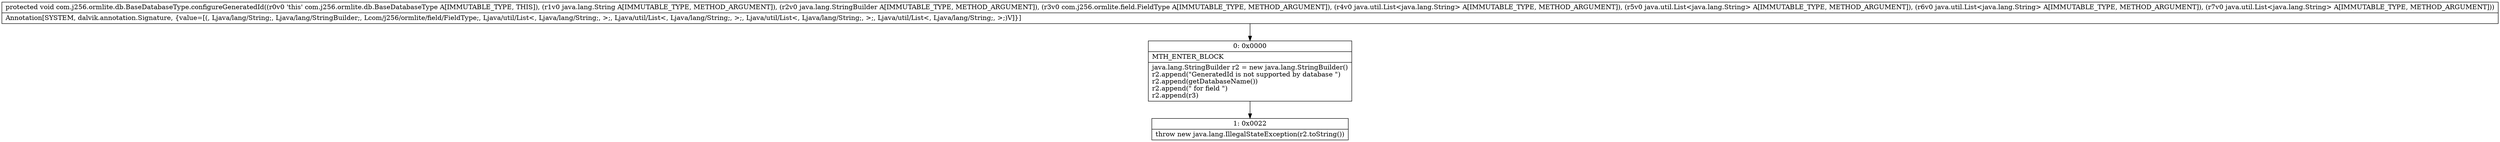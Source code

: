 digraph "CFG forcom.j256.ormlite.db.BaseDatabaseType.configureGeneratedId(Ljava\/lang\/String;Ljava\/lang\/StringBuilder;Lcom\/j256\/ormlite\/field\/FieldType;Ljava\/util\/List;Ljava\/util\/List;Ljava\/util\/List;Ljava\/util\/List;)V" {
Node_0 [shape=record,label="{0\:\ 0x0000|MTH_ENTER_BLOCK\l|java.lang.StringBuilder r2 = new java.lang.StringBuilder()\lr2.append(\"GeneratedId is not supported by database \")\lr2.append(getDatabaseName())\lr2.append(\" for field \")\lr2.append(r3)\l}"];
Node_1 [shape=record,label="{1\:\ 0x0022|throw new java.lang.IllegalStateException(r2.toString())\l}"];
MethodNode[shape=record,label="{protected void com.j256.ormlite.db.BaseDatabaseType.configureGeneratedId((r0v0 'this' com.j256.ormlite.db.BaseDatabaseType A[IMMUTABLE_TYPE, THIS]), (r1v0 java.lang.String A[IMMUTABLE_TYPE, METHOD_ARGUMENT]), (r2v0 java.lang.StringBuilder A[IMMUTABLE_TYPE, METHOD_ARGUMENT]), (r3v0 com.j256.ormlite.field.FieldType A[IMMUTABLE_TYPE, METHOD_ARGUMENT]), (r4v0 java.util.List\<java.lang.String\> A[IMMUTABLE_TYPE, METHOD_ARGUMENT]), (r5v0 java.util.List\<java.lang.String\> A[IMMUTABLE_TYPE, METHOD_ARGUMENT]), (r6v0 java.util.List\<java.lang.String\> A[IMMUTABLE_TYPE, METHOD_ARGUMENT]), (r7v0 java.util.List\<java.lang.String\> A[IMMUTABLE_TYPE, METHOD_ARGUMENT]))  | Annotation[SYSTEM, dalvik.annotation.Signature, \{value=[(, Ljava\/lang\/String;, Ljava\/lang\/StringBuilder;, Lcom\/j256\/ormlite\/field\/FieldType;, Ljava\/util\/List\<, Ljava\/lang\/String;, \>;, Ljava\/util\/List\<, Ljava\/lang\/String;, \>;, Ljava\/util\/List\<, Ljava\/lang\/String;, \>;, Ljava\/util\/List\<, Ljava\/lang\/String;, \>;)V]\}]\l}"];
MethodNode -> Node_0;
Node_0 -> Node_1;
}


